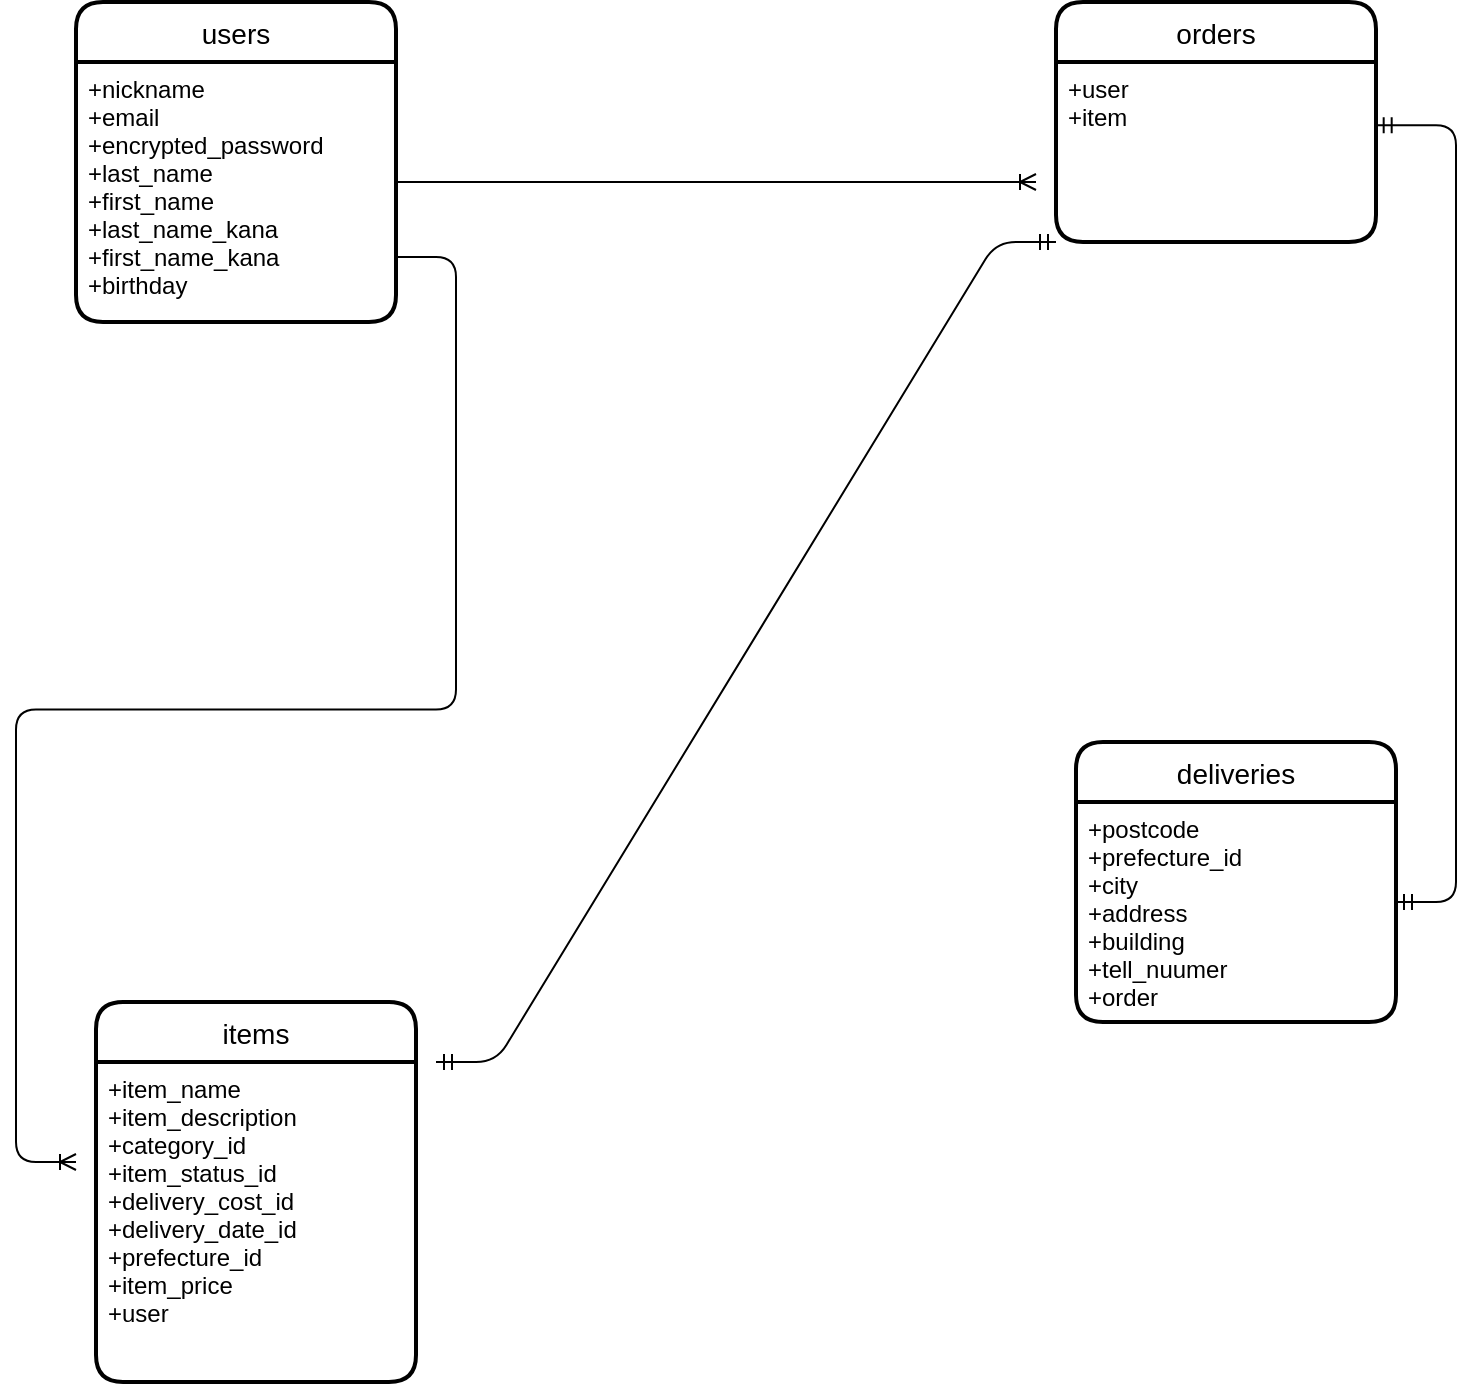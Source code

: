 <mxfile>
    <diagram id="Zmhbs3afk5sSv4Bqn0Yl" name="ページ1">
        <mxGraphModel dx="641" dy="860" grid="1" gridSize="10" guides="1" tooltips="1" connect="1" arrows="1" fold="1" page="1" pageScale="1" pageWidth="827" pageHeight="1169" math="0" shadow="0">
            <root>
                <mxCell id="0"/>
                <mxCell id="1" parent="0"/>
                <mxCell id="74" value="users" style="swimlane;childLayout=stackLayout;horizontal=1;startSize=30;horizontalStack=0;rounded=1;fontSize=14;fontStyle=0;strokeWidth=2;resizeParent=0;resizeLast=1;shadow=0;dashed=0;align=center;" parent="1" vertex="1">
                    <mxGeometry x="90" y="110" width="160" height="160" as="geometry"/>
                </mxCell>
                <mxCell id="75" value="+nickname&#10;+email&#10;+encrypted_password&#10;+last_name&#10;+first_name&#10;+last_name_kana&#10;+first_name_kana&#10;+birthday&#10;&#10;" style="align=left;strokeColor=none;fillColor=none;spacingLeft=4;fontSize=12;verticalAlign=top;resizable=0;rotatable=0;part=1;" parent="74" vertex="1">
                    <mxGeometry y="30" width="160" height="130" as="geometry"/>
                </mxCell>
                <mxCell id="106" value="items" style="swimlane;childLayout=stackLayout;horizontal=1;startSize=30;horizontalStack=0;rounded=1;fontSize=14;fontStyle=0;strokeWidth=2;resizeParent=0;resizeLast=1;shadow=0;dashed=0;align=center;" parent="1" vertex="1">
                    <mxGeometry x="100" y="610" width="160" height="190" as="geometry"/>
                </mxCell>
                <mxCell id="107" value="+item_name&#10;+item_description&#10;+category_id&#10;+item_status_id&#10;+delivery_cost_id&#10;+delivery_date_id&#10;+prefecture_id&#10;+item_price&#10;+user" style="align=left;strokeColor=none;fillColor=none;spacingLeft=4;fontSize=12;verticalAlign=top;resizable=0;rotatable=0;part=1;" parent="106" vertex="1">
                    <mxGeometry y="30" width="160" height="160" as="geometry"/>
                </mxCell>
                <mxCell id="109" value="deliveries" style="swimlane;childLayout=stackLayout;horizontal=1;startSize=30;horizontalStack=0;rounded=1;fontSize=14;fontStyle=0;strokeWidth=2;resizeParent=0;resizeLast=1;shadow=0;dashed=0;align=center;" parent="1" vertex="1">
                    <mxGeometry x="590" y="480" width="160" height="140" as="geometry"/>
                </mxCell>
                <mxCell id="110" value="+postcode&#10;+prefecture_id&#10;+city&#10;+address&#10;+building&#10;+tell_nuumer&#10;+order" style="align=left;strokeColor=none;fillColor=none;spacingLeft=4;fontSize=12;verticalAlign=top;resizable=0;rotatable=0;part=1;" parent="109" vertex="1">
                    <mxGeometry y="30" width="160" height="110" as="geometry"/>
                </mxCell>
                <mxCell id="112" value="orders" style="swimlane;childLayout=stackLayout;horizontal=1;startSize=30;horizontalStack=0;rounded=1;fontSize=14;fontStyle=0;strokeWidth=2;resizeParent=0;resizeLast=1;shadow=0;dashed=0;align=center;" parent="1" vertex="1">
                    <mxGeometry x="580" y="110" width="160" height="120" as="geometry"/>
                </mxCell>
                <mxCell id="113" value="+user&#10;+item" style="align=left;strokeColor=none;fillColor=none;spacingLeft=4;fontSize=12;verticalAlign=top;resizable=0;rotatable=0;part=1;" parent="112" vertex="1">
                    <mxGeometry y="30" width="160" height="90" as="geometry"/>
                </mxCell>
                <mxCell id="115" value="" style="edgeStyle=entityRelationEdgeStyle;fontSize=12;html=1;endArrow=ERoneToMany;" parent="1" edge="1">
                    <mxGeometry width="100" height="100" relative="1" as="geometry">
                        <mxPoint x="250" y="200" as="sourcePoint"/>
                        <mxPoint x="570" y="200" as="targetPoint"/>
                    </mxGeometry>
                </mxCell>
                <mxCell id="118" value="" style="edgeStyle=entityRelationEdgeStyle;fontSize=12;html=1;endArrow=ERoneToMany;exitX=1;exitY=0.75;exitDx=0;exitDy=0;" parent="1" source="75" edge="1">
                    <mxGeometry width="100" height="100" relative="1" as="geometry">
                        <mxPoint x="60" y="160" as="sourcePoint"/>
                        <mxPoint x="90" y="690" as="targetPoint"/>
                    </mxGeometry>
                </mxCell>
                <mxCell id="119" value="" style="edgeStyle=entityRelationEdgeStyle;fontSize=12;html=1;endArrow=ERmandOne;startArrow=ERmandOne;entryX=0;entryY=1;entryDx=0;entryDy=0;" parent="1" target="113" edge="1">
                    <mxGeometry width="100" height="100" relative="1" as="geometry">
                        <mxPoint x="270" y="640" as="sourcePoint"/>
                        <mxPoint x="330" y="390" as="targetPoint"/>
                    </mxGeometry>
                </mxCell>
                <mxCell id="121" value="" style="edgeStyle=entityRelationEdgeStyle;fontSize=12;html=1;endArrow=ERmandOne;startArrow=ERmandOne;entryX=0.999;entryY=0.351;entryDx=0;entryDy=0;entryPerimeter=0;" parent="1" target="113" edge="1">
                    <mxGeometry width="100" height="100" relative="1" as="geometry">
                        <mxPoint x="750" y="560" as="sourcePoint"/>
                        <mxPoint x="706" y="400" as="targetPoint"/>
                    </mxGeometry>
                </mxCell>
            </root>
        </mxGraphModel>
    </diagram>
</mxfile>